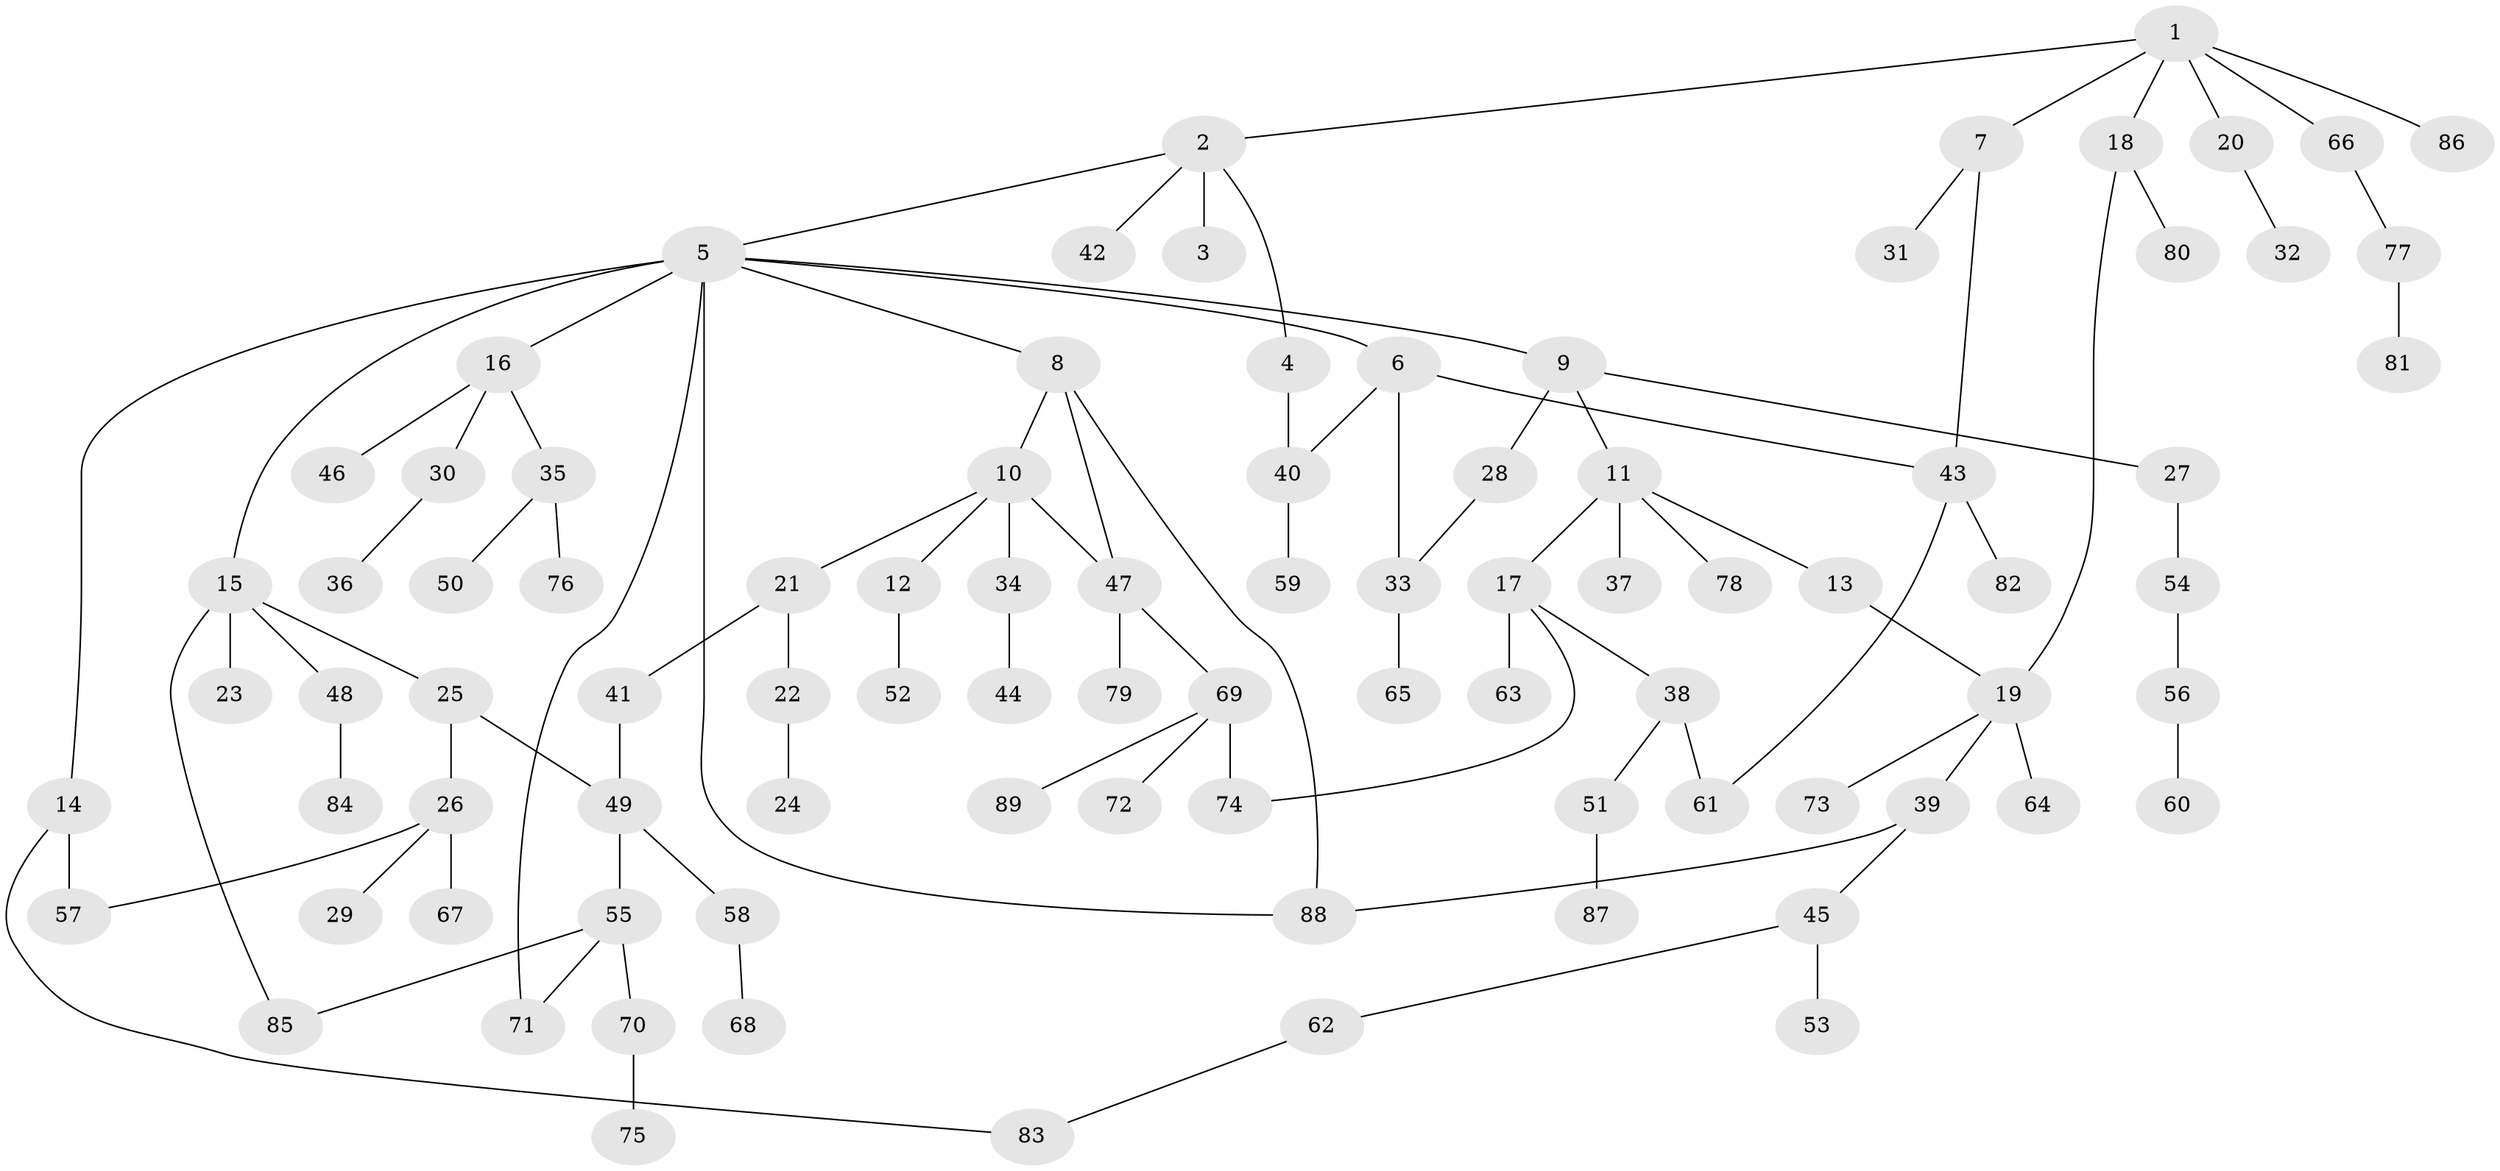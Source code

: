// coarse degree distribution, {6: 0.016129032258064516, 5: 0.06451612903225806, 1: 0.3548387096774194, 2: 0.27419354838709675, 9: 0.016129032258064516, 4: 0.12903225806451613, 3: 0.14516129032258066}
// Generated by graph-tools (version 1.1) at 2025/17/03/04/25 18:17:06]
// undirected, 89 vertices, 102 edges
graph export_dot {
graph [start="1"]
  node [color=gray90,style=filled];
  1;
  2;
  3;
  4;
  5;
  6;
  7;
  8;
  9;
  10;
  11;
  12;
  13;
  14;
  15;
  16;
  17;
  18;
  19;
  20;
  21;
  22;
  23;
  24;
  25;
  26;
  27;
  28;
  29;
  30;
  31;
  32;
  33;
  34;
  35;
  36;
  37;
  38;
  39;
  40;
  41;
  42;
  43;
  44;
  45;
  46;
  47;
  48;
  49;
  50;
  51;
  52;
  53;
  54;
  55;
  56;
  57;
  58;
  59;
  60;
  61;
  62;
  63;
  64;
  65;
  66;
  67;
  68;
  69;
  70;
  71;
  72;
  73;
  74;
  75;
  76;
  77;
  78;
  79;
  80;
  81;
  82;
  83;
  84;
  85;
  86;
  87;
  88;
  89;
  1 -- 2;
  1 -- 7;
  1 -- 18;
  1 -- 20;
  1 -- 66;
  1 -- 86;
  2 -- 3;
  2 -- 4;
  2 -- 5;
  2 -- 42;
  4 -- 40;
  5 -- 6;
  5 -- 8;
  5 -- 9;
  5 -- 14;
  5 -- 15;
  5 -- 16;
  5 -- 71;
  5 -- 88;
  6 -- 40;
  6 -- 33;
  6 -- 43;
  7 -- 31;
  7 -- 43;
  8 -- 10;
  8 -- 47;
  8 -- 88;
  9 -- 11;
  9 -- 27;
  9 -- 28;
  10 -- 12;
  10 -- 21;
  10 -- 34;
  10 -- 47;
  11 -- 13;
  11 -- 17;
  11 -- 37;
  11 -- 78;
  12 -- 52;
  13 -- 19;
  14 -- 83;
  14 -- 57;
  15 -- 23;
  15 -- 25;
  15 -- 48;
  15 -- 85;
  16 -- 30;
  16 -- 35;
  16 -- 46;
  17 -- 38;
  17 -- 63;
  17 -- 74;
  18 -- 19;
  18 -- 80;
  19 -- 39;
  19 -- 64;
  19 -- 73;
  20 -- 32;
  21 -- 22;
  21 -- 41;
  22 -- 24;
  25 -- 26;
  25 -- 49;
  26 -- 29;
  26 -- 57;
  26 -- 67;
  27 -- 54;
  28 -- 33;
  30 -- 36;
  33 -- 65;
  34 -- 44;
  35 -- 50;
  35 -- 76;
  38 -- 51;
  38 -- 61;
  39 -- 45;
  39 -- 88;
  40 -- 59;
  41 -- 49;
  43 -- 61;
  43 -- 82;
  45 -- 53;
  45 -- 62;
  47 -- 69;
  47 -- 79;
  48 -- 84;
  49 -- 55;
  49 -- 58;
  51 -- 87;
  54 -- 56;
  55 -- 70;
  55 -- 71;
  55 -- 85;
  56 -- 60;
  58 -- 68;
  62 -- 83;
  66 -- 77;
  69 -- 72;
  69 -- 89;
  69 -- 74;
  70 -- 75;
  77 -- 81;
}
